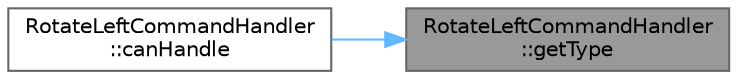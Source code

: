 digraph "RotateLeftCommandHandler::getType"
{
 // INTERACTIVE_SVG=YES
 // LATEX_PDF_SIZE
  bgcolor="transparent";
  edge [fontname=Helvetica,fontsize=10,labelfontname=Helvetica,labelfontsize=10];
  node [fontname=Helvetica,fontsize=10,shape=box,height=0.2,width=0.4];
  rankdir="RL";
  Node1 [id="Node000001",label="RotateLeftCommandHandler\l::getType",height=0.2,width=0.4,color="gray40", fillcolor="grey60", style="filled", fontcolor="black",tooltip="Returns the keyword that this handler recognizes."];
  Node1 -> Node2 [id="edge1_Node000001_Node000002",dir="back",color="steelblue1",style="solid",tooltip=" "];
  Node2 [id="Node000002",label="RotateLeftCommandHandler\l::canHandle",height=0.2,width=0.4,color="grey40", fillcolor="white", style="filled",URL="$class_rotate_left_command_handler.html#a8966c3c1b89a982d3e5e0c84eb057a43",tooltip="Determines whether the handler can process the input."];
}
